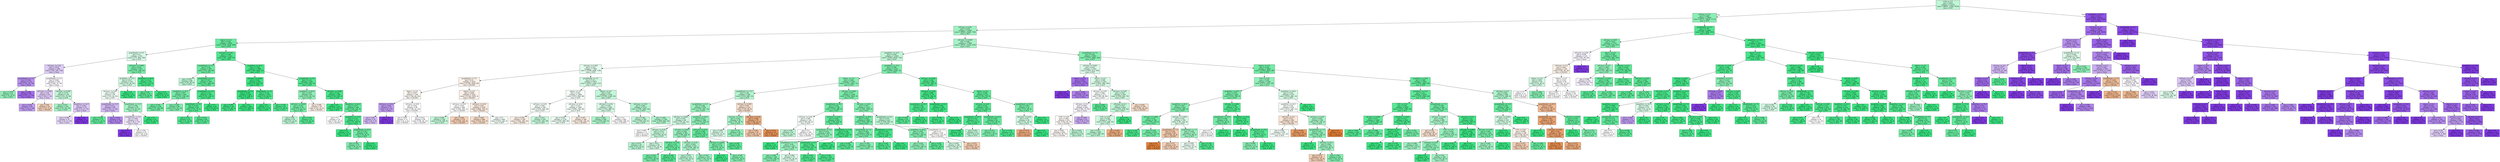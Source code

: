 digraph Tree {
node [shape=box, style="filled", color="black"] ;
0 [label="CCR <= 5.5\ngini = 0.612\nsamples = 33378\nvalue = [6650, 17289, 9439]\nclass = DCP", fillcolor="#bef6d6"] ;
1 [label="sdComp <= 0.2\ngini = 0.448\nsamples = 23926\nvalue = [6174, 16639, 1113]\nclass = DCP", fillcolor="#8af0b5"] ;
0 -> 1 [labeldistance=2.5, labelangle=45, headlabel="True"] ;
2 [label="sdComp <= 0.02\ngini = 0.478\nsamples = 19442\nvalue = [6082, 12640, 720]\nclass = DCP", fillcolor="#9ef2c1"] ;
1 -> 2 ;
3 [label="nbproc <= 4.5\ngini = 0.352\nsamples = 2054\nvalue = [164, 1624, 266]\nclass = DCP", fillcolor="#69eb9f"] ;
2 -> 3 ;
4 [label="graphDepth <= 6.5\ngini = 0.6\nsamples = 532\nvalue = [72, 264, 196]\nclass = DCP", fillcolor="#d7fae6"] ;
3 -> 4 ;
5 [label="sdComm <= 0.02\ngini = 0.614\nsamples = 308\nvalue = [54, 100, 154]\nclass = None", fillcolor="#deccf8"] ;
4 -> 5 ;
6 [label="graphDepth <= 3.5\ngini = 0.506\nsamples = 116\nvalue = [14, 26, 76]\nclass = None", fillcolor="#b991f1"] ;
5 -> 6 ;
7 [label="gini = 0.529\nsamples = 22\nvalue = [4, 14, 4]\nclass = DCP", fillcolor="#91f1b9"] ;
6 -> 7 ;
8 [label="gini = 0.386\nsamples = 94\nvalue = [10, 12, 72]\nclass = None", fillcolor="#a36eec"] ;
6 -> 8 ;
9 [label="graphDepth <= 3.5\ngini = 0.643\nsamples = 192\nvalue = [40, 74, 78]\nclass = None", fillcolor="#fbf8fe"] ;
5 -> 9 ;
10 [label="sdComm <= 0.065\ngini = 0.49\nsamples = 56\nvalue = [24, 0, 32]\nclass = None", fillcolor="#e0cef8"] ;
9 -> 10 ;
11 [label="gini = 0.444\nsamples = 36\nvalue = [12, 0, 24]\nclass = None", fillcolor="#c09cf2"] ;
10 -> 11 ;
12 [label="gini = 0.48\nsamples = 20\nvalue = [12, 0, 8]\nclass = DLS/DC", fillcolor="#f6d5bd"] ;
10 -> 12 ;
13 [label="sdComm <= 0.065\ngini = 0.576\nsamples = 136\nvalue = [16, 74, 46]\nclass = DCP", fillcolor="#c1f7d8"] ;
9 -> 13 ;
14 [label="gini = 0.541\nsamples = 102\nvalue = [12, 62, 28]\nclass = DCP", fillcolor="#a4f3c5"] ;
13 -> 14 ;
15 [label="graphSize <= 22.5\ngini = 0.581\nsamples = 34\nvalue = [4, 12, 18]\nclass = None", fillcolor="#ddc9f8"] ;
13 -> 15 ;
16 [label="gini = 0.594\nsamples = 32\nvalue = [4, 12, 16]\nclass = None", fillcolor="#e6d7fa"] ;
15 -> 16 ;
17 [label="gini = 0.0\nsamples = 2\nvalue = [0, 0, 2]\nclass = None", fillcolor="#8139e5"] ;
15 -> 17 ;
18 [label="sdComm <= 0.065\ngini = 0.422\nsamples = 224\nvalue = [18, 164, 42]\nclass = DCP", fillcolor="#7aeeab"] ;
4 -> 18 ;
19 [label="graphSize <= 75.0\ngini = 0.617\nsamples = 102\nvalue = [18, 50, 34]\nclass = DCP", fillcolor="#d0f9e1"] ;
18 -> 19 ;
20 [label="sdComm <= 0.02\ngini = 0.639\nsamples = 90\nvalue = [18, 38, 34]\nclass = DCP", fillcolor="#f1fdf6"] ;
19 -> 20 ;
21 [label="graphDepth <= 13.5\ngini = 0.612\nsamples = 46\nvalue = [10, 12, 24]\nclass = None", fillcolor="#d3b9f6"] ;
20 -> 21 ;
22 [label="gini = 0.278\nsamples = 12\nvalue = [2, 10, 0]\nclass = DCP", fillcolor="#61ea9a"] ;
21 -> 22 ;
23 [label="gini = 0.443\nsamples = 34\nvalue = [8, 2, 24]\nclass = None", fillcolor="#b185ef"] ;
21 -> 23 ;
24 [label="graphDepth <= 13.5\ngini = 0.566\nsamples = 44\nvalue = [8, 26, 10]\nclass = DCP", fillcolor="#a2f3c4"] ;
20 -> 24 ;
25 [label="graphDepth <= 9.0\ngini = 0.628\nsamples = 22\nvalue = [8, 4, 10]\nclass = None", fillcolor="#ede3fb"] ;
24 -> 25 ;
26 [label="gini = 0.0\nsamples = 2\nvalue = [0, 0, 2]\nclass = None", fillcolor="#8139e5"] ;
25 -> 26 ;
27 [label="gini = 0.64\nsamples = 20\nvalue = [8, 4, 8]\nclass = DLS/DC", fillcolor="#ffffff"] ;
25 -> 27 ;
28 [label="gini = 0.0\nsamples = 22\nvalue = [0, 22, 0]\nclass = DCP", fillcolor="#39e581"] ;
24 -> 28 ;
29 [label="gini = 0.0\nsamples = 12\nvalue = [0, 12, 0]\nclass = DCP", fillcolor="#39e581"] ;
19 -> 29 ;
30 [label="graphSize <= 40.0\ngini = 0.123\nsamples = 122\nvalue = [0, 114, 8]\nclass = DCP", fillcolor="#47e78a"] ;
18 -> 30 ;
31 [label="gini = 0.26\nsamples = 52\nvalue = [0, 44, 8]\nclass = DCP", fillcolor="#5dea98"] ;
30 -> 31 ;
32 [label="gini = 0.0\nsamples = 70\nvalue = [0, 70, 0]\nclass = DCP", fillcolor="#39e581"] ;
30 -> 32 ;
33 [label="sdComm <= 0.02\ngini = 0.196\nsamples = 1522\nvalue = [92, 1360, 70]\nclass = DCP", fillcolor="#4fe88f"] ;
3 -> 33 ;
34 [label="graphDepth <= 3.5\ngini = 0.38\nsamples = 436\nvalue = [52, 336, 48]\nclass = DCP", fillcolor="#6deca2"] ;
33 -> 34 ;
35 [label="gini = 0.553\nsamples = 88\nvalue = [30, 50, 8]\nclass = DCP", fillcolor="#bbf6d4"] ;
34 -> 35 ;
36 [label="graphDepth <= 6.5\ngini = 0.307\nsamples = 348\nvalue = [22, 286, 40]\nclass = DCP", fillcolor="#61ea9a"] ;
34 -> 36 ;
37 [label="graphSize <= 22.5\ngini = 0.397\nsamples = 208\nvalue = [12, 156, 40]\nclass = DCP", fillcolor="#76eda8"] ;
36 -> 37 ;
38 [label="gini = 0.342\nsamples = 128\nvalue = [0, 100, 28]\nclass = DCP", fillcolor="#70eca4"] ;
37 -> 38 ;
39 [label="gini = 0.465\nsamples = 80\nvalue = [12, 56, 12]\nclass = DCP", fillcolor="#7feead"] ;
37 -> 39 ;
40 [label="graphDepth <= 13.5\ngini = 0.133\nsamples = 140\nvalue = [10, 130, 0]\nclass = DCP", fillcolor="#48e78b"] ;
36 -> 40 ;
41 [label="graphDepth <= 9.0\ngini = 0.219\nsamples = 80\nvalue = [10, 70, 0]\nclass = DCP", fillcolor="#55e993"] ;
40 -> 41 ;
42 [label="gini = 0.18\nsamples = 20\nvalue = [2, 18, 0]\nclass = DCP", fillcolor="#4fe88f"] ;
41 -> 42 ;
43 [label="gini = 0.231\nsamples = 60\nvalue = [8, 52, 0]\nclass = DCP", fillcolor="#57e994"] ;
41 -> 43 ;
44 [label="gini = 0.0\nsamples = 60\nvalue = [0, 60, 0]\nclass = DCP", fillcolor="#39e581"] ;
40 -> 44 ;
45 [label="graphSize <= 22.5\ngini = 0.109\nsamples = 1086\nvalue = [40, 1024, 22]\nclass = DCP", fillcolor="#45e788"] ;
33 -> 45 ;
46 [label="sdComm <= 0.065\ngini = 0.031\nsamples = 644\nvalue = [0, 634, 10]\nclass = DCP", fillcolor="#3ce583"] ;
45 -> 46 ;
47 [label="graphDepth <= 3.5\ngini = 0.007\nsamples = 540\nvalue = [0, 538, 2]\nclass = DCP", fillcolor="#3ae581"] ;
46 -> 47 ;
48 [label="gini = 0.095\nsamples = 40\nvalue = [0, 38, 2]\nclass = DCP", fillcolor="#43e688"] ;
47 -> 48 ;
49 [label="gini = 0.0\nsamples = 500\nvalue = [0, 500, 0]\nclass = DCP", fillcolor="#39e581"] ;
47 -> 49 ;
50 [label="graphDepth <= 3.5\ngini = 0.142\nsamples = 104\nvalue = [0, 96, 8]\nclass = DCP", fillcolor="#49e78c"] ;
46 -> 50 ;
51 [label="gini = 0.0\nsamples = 12\nvalue = [0, 12, 0]\nclass = DCP", fillcolor="#39e581"] ;
50 -> 51 ;
52 [label="gini = 0.159\nsamples = 92\nvalue = [0, 84, 8]\nclass = DCP", fillcolor="#4ce78d"] ;
50 -> 52 ;
53 [label="graphDepth <= 9.0\ngini = 0.213\nsamples = 442\nvalue = [40, 390, 12]\nclass = DCP", fillcolor="#53e891"] ;
45 -> 53 ;
54 [label="graphSize <= 40.0\ngini = 0.507\nsamples = 82\nvalue = [16, 54, 12]\nclass = DCP", fillcolor="#8df0b6"] ;
53 -> 54 ;
55 [label="sdComm <= 0.065\ngini = 0.355\nsamples = 52\nvalue = [0, 40, 12]\nclass = DCP", fillcolor="#74eda7"] ;
54 -> 55 ;
56 [label="gini = 0.48\nsamples = 20\nvalue = [0, 12, 8]\nclass = DCP", fillcolor="#bdf6d5"] ;
55 -> 56 ;
57 [label="gini = 0.219\nsamples = 32\nvalue = [0, 28, 4]\nclass = DCP", fillcolor="#55e993"] ;
55 -> 57 ;
58 [label="gini = 0.498\nsamples = 30\nvalue = [16, 14, 0]\nclass = DLS/DC", fillcolor="#fcefe6"] ;
54 -> 58 ;
59 [label="sdComm <= 0.065\ngini = 0.124\nsamples = 360\nvalue = [24, 336, 0]\nclass = DCP", fillcolor="#47e78a"] ;
53 -> 59 ;
60 [label="gini = 0.0\nsamples = 214\nvalue = [0, 214, 0]\nclass = DCP", fillcolor="#39e581"] ;
59 -> 60 ;
61 [label="graphSize <= 40.0\ngini = 0.275\nsamples = 146\nvalue = [24, 122, 0]\nclass = DCP", fillcolor="#60ea9a"] ;
59 -> 61 ;
62 [label="gini = 0.5\nsamples = 32\nvalue = [16, 16, 0]\nclass = DLS/DC", fillcolor="#ffffff"] ;
61 -> 62 ;
63 [label="graphSize <= 75.0\ngini = 0.131\nsamples = 114\nvalue = [8, 106, 0]\nclass = DCP", fillcolor="#48e78b"] ;
61 -> 63 ;
64 [label="gini = 0.0\nsamples = 76\nvalue = [0, 76, 0]\nclass = DCP", fillcolor="#39e581"] ;
63 -> 64 ;
65 [label="graphDepth <= 25.5\ngini = 0.332\nsamples = 38\nvalue = [8, 30, 0]\nclass = DCP", fillcolor="#6eeca3"] ;
63 -> 65 ;
66 [label="gini = 0.391\nsamples = 30\nvalue = [8, 22, 0]\nclass = DCP", fillcolor="#81eeaf"] ;
65 -> 66 ;
67 [label="gini = 0.0\nsamples = 8\nvalue = [0, 8, 0]\nclass = DCP", fillcolor="#39e581"] ;
65 -> 67 ;
68 [label="sdComm <= 0.065\ngini = 0.482\nsamples = 17388\nvalue = [5918, 11016, 454]\nclass = DCP", fillcolor="#a7f3c7"] ;
2 -> 68 ;
69 [label="graphSize <= 22.5\ngini = 0.495\nsamples = 11084\nvalue = [4402, 6532, 150]\nclass = DCP", fillcolor="#c0f7d7"] ;
68 -> 69 ;
70 [label="sdComp <= 0.065\ngini = 0.514\nsamples = 7942\nvalue = [3598, 4206, 138]\nclass = DCP", fillcolor="#e3fbed"] ;
69 -> 70 ;
71 [label="graphDepth <= 3.5\ngini = 0.51\nsamples = 2270\nvalue = [1186, 1058, 26]\nclass = DLS/DC", fillcolor="#fcf2ea"] ;
70 -> 71 ;
72 [label="nbproc <= 4.5\ngini = 0.647\nsamples = 108\nvalue = [44, 40, 24]\nclass = DLS/DC", fillcolor="#fdf8f3"] ;
71 -> 72 ;
73 [label="sdComm <= 0.02\ngini = 0.444\nsamples = 12\nvalue = [4, 0, 8]\nclass = None", fillcolor="#c09cf2"] ;
72 -> 73 ;
74 [label="gini = 0.48\nsamples = 10\nvalue = [4, 0, 6]\nclass = None", fillcolor="#d5bdf6"] ;
73 -> 74 ;
75 [label="gini = 0.0\nsamples = 2\nvalue = [0, 0, 2]\nclass = None", fillcolor="#8139e5"] ;
73 -> 75 ;
76 [label="sdComm <= 0.02\ngini = 0.625\nsamples = 96\nvalue = [40, 40, 16]\nclass = DLS/DC", fillcolor="#ffffff"] ;
72 -> 76 ;
77 [label="gini = 0.667\nsamples = 12\nvalue = [4, 4, 4]\nclass = DLS/DC", fillcolor="#ffffff"] ;
76 -> 77 ;
78 [label="gini = 0.612\nsamples = 84\nvalue = [36, 36, 12]\nclass = DLS/DC", fillcolor="#ffffff"] ;
76 -> 78 ;
79 [label="nbproc <= 4.5\ngini = 0.499\nsamples = 2162\nvalue = [1142, 1018, 2]\nclass = DLS/DC", fillcolor="#fcf1ea"] ;
71 -> 79 ;
80 [label="sdComm <= 0.02\ngini = 0.503\nsamples = 606\nvalue = [302, 302, 2]\nclass = DLS/DC", fillcolor="#ffffff"] ;
79 -> 80 ;
81 [label="gini = 0.484\nsamples = 336\nvalue = [138, 198, 0]\nclass = DCP", fillcolor="#c3f7d9"] ;
80 -> 81 ;
82 [label="gini = 0.483\nsamples = 270\nvalue = [164, 104, 2]\nclass = DLS/DC", fillcolor="#f6d1b7"] ;
80 -> 82 ;
83 [label="sdComm <= 0.02\ngini = 0.497\nsamples = 1556\nvalue = [840, 716, 0]\nclass = DLS/DC", fillcolor="#fbece2"] ;
79 -> 83 ;
84 [label="gini = 0.487\nsamples = 888\nvalue = [516, 372, 0]\nclass = DLS/DC", fillcolor="#f8dcc8"] ;
83 -> 84 ;
85 [label="gini = 0.5\nsamples = 668\nvalue = [324, 344, 0]\nclass = DCP", fillcolor="#f3fdf8"] ;
83 -> 85 ;
86 [label="graphDepth <= 3.5\ngini = 0.511\nsamples = 5672\nvalue = [2412, 3148, 112]\nclass = DCP", fillcolor="#d2f9e3"] ;
70 -> 86 ;
87 [label="nbproc <= 4.5\ngini = 0.541\nsamples = 1968\nvalue = [912, 968, 88]\nclass = DCP", fillcolor="#f5fef8"] ;
86 -> 87 ;
88 [label="sdComm <= 0.02\ngini = 0.594\nsamples = 528\nvalue = [226, 242, 60]\nclass = DCP", fillcolor="#f5fef8"] ;
87 -> 88 ;
89 [label="gini = 0.558\nsamples = 326\nvalue = [164, 140, 22]\nclass = DLS/DC", fillcolor="#fcefe5"] ;
88 -> 89 ;
90 [label="gini = 0.615\nsamples = 202\nvalue = [62, 102, 38]\nclass = DCP", fillcolor="#c6f8db"] ;
88 -> 90 ;
91 [label="sdComm <= 0.02\ngini = 0.518\nsamples = 1440\nvalue = [686, 726, 28]\nclass = DCP", fillcolor="#f4fef8"] ;
87 -> 91 ;
92 [label="gini = 0.522\nsamples = 1132\nvalue = [520, 584, 28]\nclass = DCP", fillcolor="#eafcf2"] ;
91 -> 92 ;
93 [label="gini = 0.497\nsamples = 308\nvalue = [166, 142, 0]\nclass = DLS/DC", fillcolor="#fbede2"] ;
91 -> 93 ;
94 [label="nbproc <= 4.5\ngini = 0.49\nsamples = 3704\nvalue = [1500, 2180, 24]\nclass = DCP", fillcolor="#c2f7d8"] ;
86 -> 94 ;
95 [label="sdComm <= 0.02\ngini = 0.493\nsamples = 1588\nvalue = [702, 886, 0]\nclass = DCP", fillcolor="#d6fae5"] ;
94 -> 95 ;
96 [label="gini = 0.465\nsamples = 696\nvalue = [256, 440, 0]\nclass = DCP", fillcolor="#acf4ca"] ;
95 -> 96 ;
97 [label="gini = 0.5\nsamples = 892\nvalue = [446, 446, 0]\nclass = DLS/DC", fillcolor="#ffffff"] ;
95 -> 97 ;
98 [label="sdComm <= 0.02\ngini = 0.484\nsamples = 2116\nvalue = [798, 1294, 24]\nclass = DCP", fillcolor="#b4f5d0"] ;
94 -> 98 ;
99 [label="gini = 0.482\nsamples = 760\nvalue = [308, 452, 0]\nclass = DCP", fillcolor="#c0f7d7"] ;
98 -> 99 ;
100 [label="gini = 0.484\nsamples = 1356\nvalue = [490, 842, 24]\nclass = DCP", fillcolor="#aff4cc"] ;
98 -> 100 ;
101 [label="graphSize <= 75.0\ngini = 0.386\nsamples = 3142\nvalue = [804, 2326, 12]\nclass = DCP", fillcolor="#7eeead"] ;
69 -> 101 ;
102 [label="nbproc <= 4.5\ngini = 0.406\nsamples = 2756\nvalue = [762, 1982, 12]\nclass = DCP", fillcolor="#86efb2"] ;
101 -> 102 ;
103 [label="graphDepth <= 13.5\ngini = 0.49\nsamples = 588\nvalue = [216, 360, 12]\nclass = DCP", fillcolor="#b2f5ce"] ;
102 -> 103 ;
104 [label="graphDepth <= 6.5\ngini = 0.462\nsamples = 454\nvalue = [140, 302, 12]\nclass = DCP", fillcolor="#99f2be"] ;
103 -> 104 ;
105 [label="sdComp <= 0.065\ngini = 0.597\nsamples = 86\nvalue = [30, 44, 12]\nclass = DCP", fillcolor="#cef8e0"] ;
104 -> 105 ;
106 [label="gini = 0.667\nsamples = 12\nvalue = [4, 4, 4]\nclass = DLS/DC", fillcolor="#ffffff"] ;
105 -> 106 ;
107 [label="sdComm <= 0.02\ngini = 0.573\nsamples = 74\nvalue = [26, 40, 8]\nclass = DCP", fillcolor="#c5f7da"] ;
105 -> 107 ;
108 [label="gini = 0.473\nsamples = 26\nvalue = [10, 16, 0]\nclass = DCP", fillcolor="#b5f5d0"] ;
107 -> 108 ;
109 [label="gini = 0.611\nsamples = 48\nvalue = [16, 24, 8]\nclass = DCP", fillcolor="#cef8e0"] ;
107 -> 109 ;
110 [label="graphSize <= 40.0\ngini = 0.419\nsamples = 368\nvalue = [110, 258, 0]\nclass = DCP", fillcolor="#8df0b7"] ;
104 -> 110 ;
111 [label="sdComp <= 0.065\ngini = 0.438\nsamples = 302\nvalue = [98, 204, 0]\nclass = DCP", fillcolor="#98f1be"] ;
110 -> 111 ;
112 [label="sdComm <= 0.02\ngini = 0.32\nsamples = 70\nvalue = [14, 56, 0]\nclass = DCP", fillcolor="#6aeca0"] ;
111 -> 112 ;
113 [label="gini = 0.355\nsamples = 52\nvalue = [12, 40, 0]\nclass = DCP", fillcolor="#74eda7"] ;
112 -> 113 ;
114 [label="gini = 0.198\nsamples = 18\nvalue = [2, 16, 0]\nclass = DCP", fillcolor="#52e891"] ;
112 -> 114 ;
115 [label="sdComm <= 0.02\ngini = 0.462\nsamples = 232\nvalue = [84, 148, 0]\nclass = DCP", fillcolor="#a9f4c9"] ;
111 -> 115 ;
116 [label="gini = 0.479\nsamples = 116\nvalue = [46, 70, 0]\nclass = DCP", fillcolor="#bbf6d4"] ;
115 -> 116 ;
117 [label="gini = 0.441\nsamples = 116\nvalue = [38, 78, 0]\nclass = DCP", fillcolor="#99f2be"] ;
115 -> 117 ;
118 [label="sdComm <= 0.02\ngini = 0.298\nsamples = 66\nvalue = [12, 54, 0]\nclass = DCP", fillcolor="#65eb9d"] ;
110 -> 118 ;
119 [label="sdComp <= 0.065\ngini = 0.375\nsamples = 24\nvalue = [6, 18, 0]\nclass = DCP", fillcolor="#7beeab"] ;
118 -> 119 ;
120 [label="gini = 0.0\nsamples = 2\nvalue = [0, 2, 0]\nclass = DCP", fillcolor="#39e581"] ;
119 -> 120 ;
121 [label="gini = 0.397\nsamples = 22\nvalue = [6, 16, 0]\nclass = DCP", fillcolor="#83efb0"] ;
119 -> 121 ;
122 [label="gini = 0.245\nsamples = 42\nvalue = [6, 36, 0]\nclass = DCP", fillcolor="#5ae996"] ;
118 -> 122 ;
123 [label="sdComp <= 0.065\ngini = 0.491\nsamples = 134\nvalue = [76, 58, 0]\nclass = DLS/DC", fillcolor="#f9e1d0"] ;
103 -> 123 ;
124 [label="sdComm <= 0.02\ngini = 0.452\nsamples = 58\nvalue = [20, 38, 0]\nclass = DCP", fillcolor="#a1f3c3"] ;
123 -> 124 ;
125 [label="gini = 0.494\nsamples = 18\nvalue = [8, 10, 0]\nclass = DCP", fillcolor="#d7fae6"] ;
124 -> 125 ;
126 [label="gini = 0.42\nsamples = 40\nvalue = [12, 28, 0]\nclass = DCP", fillcolor="#8ef0b7"] ;
124 -> 126 ;
127 [label="sdComm <= 0.02\ngini = 0.388\nsamples = 76\nvalue = [56, 20, 0]\nclass = DLS/DC", fillcolor="#eeae80"] ;
123 -> 127 ;
128 [label="gini = 0.463\nsamples = 44\nvalue = [28, 16, 0]\nclass = DLS/DC", fillcolor="#f4c9aa"] ;
127 -> 128 ;
129 [label="gini = 0.219\nsamples = 32\nvalue = [28, 4, 0]\nclass = DLS/DC", fillcolor="#e99355"] ;
127 -> 129 ;
130 [label="sdComp <= 0.065\ngini = 0.377\nsamples = 2168\nvalue = [546, 1622, 0]\nclass = DCP", fillcolor="#7ceeab"] ;
102 -> 130 ;
131 [label="graphDepth <= 6.5\ngini = 0.334\nsamples = 746\nvalue = [158, 588, 0]\nclass = DCP", fillcolor="#6eeca3"] ;
130 -> 131 ;
132 [label="sdComm <= 0.02\ngini = 0.499\nsamples = 124\nvalue = [60, 64, 0]\nclass = DCP", fillcolor="#f3fdf7"] ;
131 -> 132 ;
133 [label="gini = 0.48\nsamples = 20\nvalue = [8, 12, 0]\nclass = DCP", fillcolor="#bdf6d5"] ;
132 -> 133 ;
134 [label="gini = 0.5\nsamples = 104\nvalue = [52, 52, 0]\nclass = DLS/DC", fillcolor="#ffffff"] ;
132 -> 134 ;
135 [label="sdComm <= 0.02\ngini = 0.265\nsamples = 622\nvalue = [98, 524, 0]\nclass = DCP", fillcolor="#5eea99"] ;
131 -> 135 ;
136 [label="graphDepth <= 9.0\ngini = 0.416\nsamples = 244\nvalue = [72, 172, 0]\nclass = DCP", fillcolor="#8cf0b6"] ;
135 -> 136 ;
137 [label="gini = 0.0\nsamples = 24\nvalue = [0, 24, 0]\nclass = DCP", fillcolor="#39e581"] ;
136 -> 137 ;
138 [label="graphDepth <= 13.5\ngini = 0.44\nsamples = 220\nvalue = [72, 148, 0]\nclass = DCP", fillcolor="#99f2be"] ;
136 -> 138 ;
139 [label="gini = 0.394\nsamples = 148\nvalue = [40, 108, 0]\nclass = DCP", fillcolor="#82efb0"] ;
138 -> 139 ;
140 [label="gini = 0.494\nsamples = 72\nvalue = [32, 40, 0]\nclass = DCP", fillcolor="#d7fae6"] ;
138 -> 140 ;
141 [label="graphDepth <= 13.5\ngini = 0.128\nsamples = 378\nvalue = [26, 352, 0]\nclass = DCP", fillcolor="#48e78a"] ;
135 -> 141 ;
142 [label="graphDepth <= 9.0\ngini = 0.181\nsamples = 258\nvalue = [26, 232, 0]\nclass = DCP", fillcolor="#4fe88f"] ;
141 -> 142 ;
143 [label="gini = 0.165\nsamples = 22\nvalue = [2, 20, 0]\nclass = DCP", fillcolor="#4de88e"] ;
142 -> 143 ;
144 [label="gini = 0.183\nsamples = 236\nvalue = [24, 212, 0]\nclass = DCP", fillcolor="#4fe88f"] ;
142 -> 144 ;
145 [label="gini = 0.0\nsamples = 120\nvalue = [0, 120, 0]\nclass = DCP", fillcolor="#39e581"] ;
141 -> 145 ;
146 [label="sdComm <= 0.02\ngini = 0.397\nsamples = 1422\nvalue = [388, 1034, 0]\nclass = DCP", fillcolor="#83efb0"] ;
130 -> 146 ;
147 [label="graphSize <= 40.0\ngini = 0.343\nsamples = 1000\nvalue = [220, 780, 0]\nclass = DCP", fillcolor="#71eca5"] ;
146 -> 147 ;
148 [label="graphDepth <= 7.5\ngini = 0.365\nsamples = 890\nvalue = [214, 676, 0]\nclass = DCP", fillcolor="#78eda9"] ;
147 -> 148 ;
149 [label="gini = 0.258\nsamples = 250\nvalue = [38, 212, 0]\nclass = DCP", fillcolor="#5cea98"] ;
148 -> 149 ;
150 [label="gini = 0.399\nsamples = 640\nvalue = [176, 464, 0]\nclass = DCP", fillcolor="#84efb1"] ;
148 -> 150 ;
151 [label="graphDepth <= 12.5\ngini = 0.103\nsamples = 110\nvalue = [6, 104, 0]\nclass = DCP", fillcolor="#44e688"] ;
147 -> 151 ;
152 [label="gini = 0.185\nsamples = 58\nvalue = [6, 52, 0]\nclass = DCP", fillcolor="#50e890"] ;
151 -> 152 ;
153 [label="gini = 0.0\nsamples = 52\nvalue = [0, 52, 0]\nclass = DCP", fillcolor="#39e581"] ;
151 -> 153 ;
154 [label="graphDepth <= 9.0\ngini = 0.479\nsamples = 422\nvalue = [168, 254, 0]\nclass = DCP", fillcolor="#bcf6d4"] ;
146 -> 154 ;
155 [label="graphSize <= 40.0\ngini = 0.395\nsamples = 192\nvalue = [52, 140, 0]\nclass = DCP", fillcolor="#83efb0"] ;
154 -> 155 ;
156 [label="gini = 0.422\nsamples = 152\nvalue = [46, 106, 0]\nclass = DCP", fillcolor="#8ff0b8"] ;
155 -> 156 ;
157 [label="gini = 0.255\nsamples = 40\nvalue = [6, 34, 0]\nclass = DCP", fillcolor="#5cea97"] ;
155 -> 157 ;
158 [label="graphDepth <= 13.5\ngini = 0.5\nsamples = 230\nvalue = [116, 114, 0]\nclass = DLS/DC", fillcolor="#fffdfc"] ;
154 -> 158 ;
159 [label="gini = 0.492\nsamples = 146\nvalue = [64, 82, 0]\nclass = DCP", fillcolor="#d4f9e3"] ;
158 -> 159 ;
160 [label="gini = 0.472\nsamples = 84\nvalue = [52, 32, 0]\nclass = DLS/DC", fillcolor="#f5cfb3"] ;
158 -> 160 ;
161 [label="sdComp <= 0.065\ngini = 0.194\nsamples = 386\nvalue = [42, 344, 0]\nclass = DCP", fillcolor="#51e890"] ;
101 -> 161 ;
162 [label="sdComm <= 0.02\ngini = 0.088\nsamples = 174\nvalue = [8, 166, 0]\nclass = DCP", fillcolor="#43e687"] ;
161 -> 162 ;
163 [label="graphDepth <= 25.5\ngini = 0.165\nsamples = 66\nvalue = [6, 60, 0]\nclass = DCP", fillcolor="#4de88e"] ;
162 -> 163 ;
164 [label="gini = 0.245\nsamples = 42\nvalue = [6, 36, 0]\nclass = DCP", fillcolor="#5ae996"] ;
163 -> 164 ;
165 [label="gini = 0.0\nsamples = 24\nvalue = [0, 24, 0]\nclass = DCP", fillcolor="#39e581"] ;
163 -> 165 ;
166 [label="graphDepth <= 25.5\ngini = 0.036\nsamples = 108\nvalue = [2, 106, 0]\nclass = DCP", fillcolor="#3de583"] ;
162 -> 166 ;
167 [label="gini = 0.056\nsamples = 70\nvalue = [2, 68, 0]\nclass = DCP", fillcolor="#3fe685"] ;
166 -> 167 ;
168 [label="gini = 0.0\nsamples = 38\nvalue = [0, 38, 0]\nclass = DCP", fillcolor="#39e581"] ;
166 -> 168 ;
169 [label="nbproc <= 4.5\ngini = 0.269\nsamples = 212\nvalue = [34, 178, 0]\nclass = DCP", fillcolor="#5fea99"] ;
161 -> 169 ;
170 [label="sdComm <= 0.02\ngini = 0.235\nsamples = 162\nvalue = [22, 140, 0]\nclass = DCP", fillcolor="#58e995"] ;
169 -> 170 ;
171 [label="graphDepth <= 25.5\ngini = 0.157\nsamples = 70\nvalue = [6, 64, 0]\nclass = DCP", fillcolor="#4ce78d"] ;
170 -> 171 ;
172 [label="gini = 0.064\nsamples = 60\nvalue = [2, 58, 0]\nclass = DCP", fillcolor="#40e685"] ;
171 -> 172 ;
173 [label="gini = 0.48\nsamples = 10\nvalue = [4, 6, 0]\nclass = DCP", fillcolor="#bdf6d5"] ;
171 -> 173 ;
174 [label="graphDepth <= 25.5\ngini = 0.287\nsamples = 92\nvalue = [16, 76, 0]\nclass = DCP", fillcolor="#63ea9c"] ;
170 -> 174 ;
175 [label="gini = 0.375\nsamples = 48\nvalue = [12, 36, 0]\nclass = DCP", fillcolor="#7beeab"] ;
174 -> 175 ;
176 [label="gini = 0.165\nsamples = 44\nvalue = [4, 40, 0]\nclass = DCP", fillcolor="#4de88e"] ;
174 -> 176 ;
177 [label="graphDepth <= 25.5\ngini = 0.365\nsamples = 50\nvalue = [12, 38, 0]\nclass = DCP", fillcolor="#78eda9"] ;
169 -> 177 ;
178 [label="sdComm <= 0.02\ngini = 0.49\nsamples = 28\nvalue = [12, 16, 0]\nclass = DCP", fillcolor="#cef8e0"] ;
177 -> 178 ;
179 [label="gini = 0.375\nsamples = 16\nvalue = [12, 4, 0]\nclass = DLS/DC", fillcolor="#eeab7b"] ;
178 -> 179 ;
180 [label="gini = 0.0\nsamples = 12\nvalue = [0, 12, 0]\nclass = DCP", fillcolor="#39e581"] ;
178 -> 180 ;
181 [label="gini = 0.0\nsamples = 22\nvalue = [0, 22, 0]\nclass = DCP", fillcolor="#39e581"] ;
177 -> 181 ;
182 [label="graphDepth <= 3.5\ngini = 0.434\nsamples = 6304\nvalue = [1516, 4484, 304]\nclass = DCP", fillcolor="#84efb1"] ;
68 -> 182 ;
183 [label="sdComp <= 0.065\ngini = 0.625\nsamples = 1302\nvalue = [454, 612, 236]\nclass = DCP", fillcolor="#dafae8"] ;
182 -> 183 ;
184 [label="nbproc <= 4.5\ngini = 0.393\nsamples = 100\nvalue = [10, 14, 76]\nclass = None", fillcolor="#a470ec"] ;
183 -> 184 ;
185 [label="gini = 0.0\nsamples = 20\nvalue = [0, 0, 20]\nclass = None", fillcolor="#8139e5"] ;
184 -> 185 ;
186 [label="gini = 0.464\nsamples = 80\nvalue = [10, 14, 56]\nclass = None", fillcolor="#af81ee"] ;
184 -> 186 ;
187 [label="nbproc <= 4.5\ngini = 0.598\nsamples = 1202\nvalue = [444, 598, 160]\nclass = DCP", fillcolor="#d7fae5"] ;
183 -> 187 ;
188 [label="sdComm <= 0.65\ngini = 0.666\nsamples = 272\nvalue = [86, 96, 90]\nclass = DCP", fillcolor="#f8fefb"] ;
187 -> 188 ;
189 [label="sdComm <= 0.2\ngini = 0.664\nsamples = 244\nvalue = [82, 72, 90]\nclass = None", fillcolor="#f9f5fe"] ;
188 -> 189 ;
190 [label="CCR <= 0.55\ngini = 0.663\nsamples = 222\nvalue = [82, 64, 76]\nclass = DLS/DC", fillcolor="#fefaf7"] ;
189 -> 190 ;
191 [label="gini = 0.661\nsamples = 206\nvalue = [78, 56, 72]\nclass = DLS/DC", fillcolor="#fef9f6"] ;
190 -> 191 ;
192 [label="gini = 0.625\nsamples = 16\nvalue = [4, 8, 4]\nclass = DCP", fillcolor="#bdf6d5"] ;
190 -> 192 ;
193 [label="gini = 0.463\nsamples = 22\nvalue = [0, 8, 14]\nclass = None", fillcolor="#c9aaf4"] ;
189 -> 193 ;
194 [label="gini = 0.245\nsamples = 28\nvalue = [4, 24, 0]\nclass = DCP", fillcolor="#5ae996"] ;
188 -> 194 ;
195 [label="sdComm <= 0.65\ngini = 0.555\nsamples = 930\nvalue = [358, 502, 70]\nclass = DCP", fillcolor="#cdf8df"] ;
187 -> 195 ;
196 [label="sdComm <= 0.2\ngini = 0.527\nsamples = 826\nvalue = [310, 474, 42]\nclass = DCP", fillcolor="#c0f7d7"] ;
195 -> 196 ;
197 [label="CCR <= 0.55\ngini = 0.538\nsamples = 778\nvalue = [310, 426, 42]\nclass = DCP", fillcolor="#cef9e0"] ;
196 -> 197 ;
198 [label="gini = 0.527\nsamples = 696\nvalue = [250, 406, 40]\nclass = DCP", fillcolor="#baf6d3"] ;
197 -> 198 ;
199 [label="gini = 0.405\nsamples = 82\nvalue = [60, 20, 2]\nclass = DLS/DC", fillcolor="#eeae7f"] ;
197 -> 199 ;
200 [label="gini = 0.0\nsamples = 48\nvalue = [0, 48, 0]\nclass = DCP", fillcolor="#39e581"] ;
196 -> 200 ;
201 [label="gini = 0.642\nsamples = 104\nvalue = [48, 28, 28]\nclass = DLS/DC", fillcolor="#f8decb"] ;
195 -> 201 ;
202 [label="nbproc <= 4.5\ngini = 0.356\nsamples = 5002\nvalue = [1062, 3872, 68]\nclass = DCP", fillcolor="#72eca5"] ;
182 -> 202 ;
203 [label="CCR <= 0.55\ngini = 0.439\nsamples = 1560\nvalue = [470, 1070, 20]\nclass = DCP", fillcolor="#92f1ba"] ;
202 -> 203 ;
204 [label="graphSize <= 40.0\ngini = 0.378\nsamples = 1050\nvalue = [254, 788, 8]\nclass = DCP", fillcolor="#7aeeaa"] ;
203 -> 204 ;
205 [label="graphSize <= 22.5\ngini = 0.397\nsamples = 932\nvalue = [242, 682, 8]\nclass = DCP", fillcolor="#81eeaf"] ;
204 -> 205 ;
206 [label="sdComp <= 0.065\ngini = 0.34\nsamples = 738\nvalue = [160, 578, 0]\nclass = DCP", fillcolor="#70eca4"] ;
205 -> 206 ;
207 [label="gini = 0.124\nsamples = 60\nvalue = [4, 56, 0]\nclass = DCP", fillcolor="#47e78a"] ;
206 -> 207 ;
208 [label="gini = 0.354\nsamples = 678\nvalue = [156, 522, 0]\nclass = DCP", fillcolor="#74eda7"] ;
206 -> 208 ;
209 [label="sdComp <= 0.065\ngini = 0.532\nsamples = 194\nvalue = [82, 104, 8]\nclass = DCP", fillcolor="#d8fae6"] ;
205 -> 209 ;
210 [label="graphDepth <= 7.5\ngini = 0.554\nsamples = 68\nvalue = [40, 20, 8]\nclass = DLS/DC", fillcolor="#f4caac"] ;
209 -> 210 ;
211 [label="gini = 0.0\nsamples = 4\nvalue = [4, 0, 0]\nclass = DLS/DC", fillcolor="#e58139"] ;
210 -> 211 ;
212 [label="gini = 0.57\nsamples = 64\nvalue = [36, 20, 8]\nclass = DLS/DC", fillcolor="#f6d1b7"] ;
210 -> 212 ;
213 [label="graphDepth <= 7.5\ngini = 0.444\nsamples = 126\nvalue = [42, 84, 0]\nclass = DCP", fillcolor="#9cf2c0"] ;
209 -> 213 ;
214 [label="gini = 0.499\nsamples = 80\nvalue = [38, 42, 0]\nclass = DCP", fillcolor="#ecfdf3"] ;
213 -> 214 ;
215 [label="gini = 0.159\nsamples = 46\nvalue = [4, 42, 0]\nclass = DCP", fillcolor="#4ce78d"] ;
213 -> 215 ;
216 [label="sdComp <= 0.065\ngini = 0.183\nsamples = 118\nvalue = [12, 106, 0]\nclass = DCP", fillcolor="#4fe88f"] ;
204 -> 216 ;
217 [label="graphDepth <= 25.5\ngini = 0.346\nsamples = 36\nvalue = [8, 28, 0]\nclass = DCP", fillcolor="#72eca5"] ;
216 -> 217 ;
218 [label="gini = 0.5\nsamples = 16\nvalue = [8, 8, 0]\nclass = DLS/DC", fillcolor="#ffffff"] ;
217 -> 218 ;
219 [label="gini = 0.0\nsamples = 20\nvalue = [0, 20, 0]\nclass = DCP", fillcolor="#39e581"] ;
217 -> 219 ;
220 [label="graphSize <= 75.0\ngini = 0.093\nsamples = 82\nvalue = [4, 78, 0]\nclass = DCP", fillcolor="#43e687"] ;
216 -> 220 ;
221 [label="gini = 0.0\nsamples = 50\nvalue = [0, 50, 0]\nclass = DCP", fillcolor="#39e581"] ;
220 -> 221 ;
222 [label="graphDepth <= 25.5\ngini = 0.219\nsamples = 32\nvalue = [4, 28, 0]\nclass = DCP", fillcolor="#55e993"] ;
220 -> 222 ;
223 [label="gini = 0.408\nsamples = 14\nvalue = [4, 10, 0]\nclass = DCP", fillcolor="#88efb3"] ;
222 -> 223 ;
224 [label="gini = 0.0\nsamples = 18\nvalue = [0, 18, 0]\nclass = DCP", fillcolor="#39e581"] ;
222 -> 224 ;
225 [label="graphSize <= 40.0\ngini = 0.514\nsamples = 510\nvalue = [216, 282, 12]\nclass = DCP", fillcolor="#d3f9e3"] ;
203 -> 225 ;
226 [label="graphSize <= 22.5\ngini = 0.525\nsamples = 454\nvalue = [216, 226, 12]\nclass = DCP", fillcolor="#f7fefa"] ;
225 -> 226 ;
227 [label="sdComm <= 0.2\ngini = 0.531\nsamples = 296\nvalue = [160, 124, 12]\nclass = DLS/DC", fillcolor="#fae5d6"] ;
226 -> 227 ;
228 [label="gini = 0.548\nsamples = 228\nvalue = [104, 112, 12]\nclass = DCP", fillcolor="#f2fdf7"] ;
227 -> 228 ;
229 [label="gini = 0.291\nsamples = 68\nvalue = [56, 12, 0]\nclass = DLS/DC", fillcolor="#eb9c63"] ;
227 -> 229 ;
230 [label="sdComm <= 0.65\ngini = 0.458\nsamples = 158\nvalue = [56, 102, 0]\nclass = DCP", fillcolor="#a6f3c6"] ;
226 -> 230 ;
231 [label="graphDepth <= 7.5\ngini = 0.421\nsamples = 146\nvalue = [44, 102, 0]\nclass = DCP", fillcolor="#8ef0b7"] ;
230 -> 231 ;
232 [label="gini = 0.0\nsamples = 16\nvalue = [0, 16, 0]\nclass = DCP", fillcolor="#39e581"] ;
231 -> 232 ;
233 [label="sdComm <= 0.2\ngini = 0.448\nsamples = 130\nvalue = [44, 86, 0]\nclass = DCP", fillcolor="#9ef2c1"] ;
231 -> 233 ;
234 [label="gini = 0.473\nsamples = 26\nvalue = [16, 10, 0]\nclass = DLS/DC", fillcolor="#f5d0b5"] ;
233 -> 234 ;
235 [label="gini = 0.393\nsamples = 104\nvalue = [28, 76, 0]\nclass = DCP", fillcolor="#82efaf"] ;
233 -> 235 ;
236 [label="gini = 0.0\nsamples = 12\nvalue = [12, 0, 0]\nclass = DLS/DC", fillcolor="#e58139"] ;
230 -> 236 ;
237 [label="gini = 0.0\nsamples = 56\nvalue = [0, 56, 0]\nclass = DCP", fillcolor="#39e581"] ;
225 -> 237 ;
238 [label="graphSize <= 40.0\ngini = 0.308\nsamples = 3442\nvalue = [592, 2802, 48]\nclass = DCP", fillcolor="#65eb9d"] ;
202 -> 238 ;
239 [label="graphSize <= 22.5\ngini = 0.27\nsamples = 2976\nvalue = [420, 2508, 48]\nclass = DCP", fillcolor="#5dea98"] ;
238 -> 239 ;
240 [label="CCR <= 0.55\ngini = 0.232\nsamples = 2028\nvalue = [216, 1764, 48]\nclass = DCP", fillcolor="#56e993"] ;
239 -> 240 ;
241 [label="sdComp <= 0.065\ngini = 0.257\nsamples = 1488\nvalue = [216, 1264, 8]\nclass = DCP", fillcolor="#5cea97"] ;
240 -> 241 ;
242 [label="gini = 0.204\nsamples = 208\nvalue = [24, 184, 0]\nclass = DCP", fillcolor="#53e891"] ;
241 -> 242 ;
243 [label="gini = 0.266\nsamples = 1280\nvalue = [192, 1080, 8]\nclass = DCP", fillcolor="#5dea98"] ;
241 -> 243 ;
244 [label="sdComm <= 0.65\ngini = 0.137\nsamples = 540\nvalue = [0, 500, 40]\nclass = DCP", fillcolor="#49e78b"] ;
240 -> 244 ;
245 [label="sdComm <= 0.2\ngini = 0.071\nsamples = 436\nvalue = [0, 420, 16]\nclass = DCP", fillcolor="#41e686"] ;
244 -> 245 ;
246 [label="gini = 0.0\nsamples = 148\nvalue = [0, 148, 0]\nclass = DCP", fillcolor="#39e581"] ;
245 -> 246 ;
247 [label="gini = 0.105\nsamples = 288\nvalue = [0, 272, 16]\nclass = DCP", fillcolor="#45e788"] ;
245 -> 247 ;
248 [label="gini = 0.355\nsamples = 104\nvalue = [0, 80, 24]\nclass = DCP", fillcolor="#74eda7"] ;
244 -> 248 ;
249 [label="graphDepth <= 7.5\ngini = 0.338\nsamples = 948\nvalue = [204, 744, 0]\nclass = DCP", fillcolor="#6feca4"] ;
239 -> 249 ;
250 [label="sdComp <= 0.065\ngini = 0.462\nsamples = 486\nvalue = [176, 310, 0]\nclass = DCP", fillcolor="#a9f4c9"] ;
249 -> 250 ;
251 [label="gini = 0.49\nsamples = 84\nvalue = [48, 36, 0]\nclass = DLS/DC", fillcolor="#f8e0ce"] ;
250 -> 251 ;
252 [label="CCR <= 0.55\ngini = 0.434\nsamples = 402\nvalue = [128, 274, 0]\nclass = DCP", fillcolor="#95f1bc"] ;
250 -> 252 ;
253 [label="gini = 0.446\nsamples = 232\nvalue = [78, 154, 0]\nclass = DCP", fillcolor="#9df2c1"] ;
252 -> 253 ;
254 [label="sdComm <= 0.55\ngini = 0.415\nsamples = 170\nvalue = [50, 120, 0]\nclass = DCP", fillcolor="#8bf0b5"] ;
252 -> 254 ;
255 [label="gini = 0.0\nsamples = 24\nvalue = [0, 24, 0]\nclass = DCP", fillcolor="#39e581"] ;
254 -> 255 ;
256 [label="gini = 0.45\nsamples = 146\nvalue = [50, 96, 0]\nclass = DCP", fillcolor="#a0f3c3"] ;
254 -> 256 ;
257 [label="sdComm <= 0.2\ngini = 0.114\nsamples = 462\nvalue = [28, 434, 0]\nclass = DCP", fillcolor="#46e789"] ;
249 -> 257 ;
258 [label="sdComp <= 0.065\ngini = 0.022\nsamples = 362\nvalue = [4, 358, 0]\nclass = DCP", fillcolor="#3be582"] ;
257 -> 258 ;
259 [label="gini = 0.051\nsamples = 152\nvalue = [4, 148, 0]\nclass = DCP", fillcolor="#3ee684"] ;
258 -> 259 ;
260 [label="gini = 0.0\nsamples = 210\nvalue = [0, 210, 0]\nclass = DCP", fillcolor="#39e581"] ;
258 -> 260 ;
261 [label="sdComm <= 0.65\ngini = 0.365\nsamples = 100\nvalue = [24, 76, 0]\nclass = DCP", fillcolor="#78eda9"] ;
257 -> 261 ;
262 [label="gini = 0.444\nsamples = 72\nvalue = [24, 48, 0]\nclass = DCP", fillcolor="#9cf2c0"] ;
261 -> 262 ;
263 [label="gini = 0.0\nsamples = 28\nvalue = [0, 28, 0]\nclass = DCP", fillcolor="#39e581"] ;
261 -> 263 ;
264 [label="sdComm <= 0.2\ngini = 0.466\nsamples = 466\nvalue = [172, 294, 0]\nclass = DCP", fillcolor="#adf4cb"] ;
238 -> 264 ;
265 [label="graphDepth <= 12.5\ngini = 0.305\nsamples = 298\nvalue = [56, 242, 0]\nclass = DCP", fillcolor="#67eb9e"] ;
264 -> 265 ;
266 [label="sdComp <= 0.065\ngini = 0.49\nsamples = 130\nvalue = [56, 74, 0]\nclass = DCP", fillcolor="#cff9e0"] ;
265 -> 266 ;
267 [label="gini = 0.0\nsamples = 24\nvalue = [0, 24, 0]\nclass = DCP", fillcolor="#39e581"] ;
266 -> 267 ;
268 [label="CCR <= 0.55\ngini = 0.498\nsamples = 106\nvalue = [56, 50, 0]\nclass = DLS/DC", fillcolor="#fcf2ea"] ;
266 -> 268 ;
269 [label="gini = 0.472\nsamples = 84\nvalue = [52, 32, 0]\nclass = DLS/DC", fillcolor="#f5cfb3"] ;
268 -> 269 ;
270 [label="gini = 0.298\nsamples = 22\nvalue = [4, 18, 0]\nclass = DCP", fillcolor="#65eb9d"] ;
268 -> 270 ;
271 [label="gini = 0.0\nsamples = 168\nvalue = [0, 168, 0]\nclass = DCP", fillcolor="#39e581"] ;
265 -> 271 ;
272 [label="graphDepth <= 25.5\ngini = 0.427\nsamples = 168\nvalue = [116, 52, 0]\nclass = DLS/DC", fillcolor="#f1b992"] ;
264 -> 272 ;
273 [label="graphDepth <= 12.5\ngini = 0.346\nsamples = 144\nvalue = [112, 32, 0]\nclass = DLS/DC", fillcolor="#eca572"] ;
272 -> 273 ;
274 [label="gini = 0.0\nsamples = 4\nvalue = [0, 4, 0]\nclass = DCP", fillcolor="#39e581"] ;
273 -> 274 ;
275 [label="sdComm <= 0.65\ngini = 0.32\nsamples = 140\nvalue = [112, 28, 0]\nclass = DLS/DC", fillcolor="#eca06a"] ;
273 -> 275 ;
276 [label="gini = 0.165\nsamples = 44\nvalue = [40, 4, 0]\nclass = DLS/DC", fillcolor="#e88e4d"] ;
275 -> 276 ;
277 [label="gini = 0.375\nsamples = 96\nvalue = [72, 24, 0]\nclass = DLS/DC", fillcolor="#eeab7b"] ;
275 -> 277 ;
278 [label="sdComm <= 0.65\ngini = 0.278\nsamples = 24\nvalue = [4, 20, 0]\nclass = DCP", fillcolor="#61ea9a"] ;
272 -> 278 ;
279 [label="gini = 0.0\nsamples = 8\nvalue = [0, 8, 0]\nclass = DCP", fillcolor="#39e581"] ;
278 -> 279 ;
280 [label="gini = 0.375\nsamples = 16\nvalue = [4, 12, 0]\nclass = DCP", fillcolor="#7beeab"] ;
278 -> 280 ;
281 [label="graphDepth <= 3.5\ngini = 0.197\nsamples = 4484\nvalue = [92, 3999, 393]\nclass = DCP", fillcolor="#50e890"] ;
1 -> 281 ;
282 [label="sdComp <= 0.65\ngini = 0.423\nsamples = 1143\nvalue = [82, 834, 227]\nclass = DCP", fillcolor="#7ceeac"] ;
281 -> 282 ;
283 [label="sdComm <= 0.65\ngini = 0.659\nsamples = 114\nvalue = [40, 30, 44]\nclass = None", fillcolor="#f8f4fe"] ;
282 -> 283 ;
284 [label="sdComm <= 0.2\ngini = 0.661\nsamples = 102\nvalue = [40, 30, 32]\nclass = DLS/DC", fillcolor="#fcf1e8"] ;
283 -> 284 ;
285 [label="nbproc <= 4.5\ngini = 0.605\nsamples = 40\nvalue = [14, 20, 6]\nclass = DCP", fillcolor="#d1f9e2"] ;
284 -> 285 ;
286 [label="gini = 0.5\nsamples = 12\nvalue = [6, 0, 6]\nclass = DLS/DC", fillcolor="#ffffff"] ;
285 -> 286 ;
287 [label="gini = 0.408\nsamples = 28\nvalue = [8, 20, 0]\nclass = DCP", fillcolor="#88efb3"] ;
285 -> 287 ;
288 [label="nbproc <= 4.5\ngini = 0.622\nsamples = 62\nvalue = [26, 10, 26]\nclass = DLS/DC", fillcolor="#ffffff"] ;
284 -> 288 ;
289 [label="gini = 0.667\nsamples = 6\nvalue = [2, 2, 2]\nclass = DLS/DC", fillcolor="#ffffff"] ;
288 -> 289 ;
290 [label="gini = 0.612\nsamples = 56\nvalue = [24, 8, 24]\nclass = DLS/DC", fillcolor="#ffffff"] ;
288 -> 290 ;
291 [label="gini = 0.0\nsamples = 12\nvalue = [0, 0, 12]\nclass = None", fillcolor="#8139e5"] ;
283 -> 291 ;
292 [label="nbproc <= 4.5\ngini = 0.356\nsamples = 1029\nvalue = [42, 804, 183]\nclass = DCP", fillcolor="#6eeca3"] ;
282 -> 292 ;
293 [label="sdComm <= 0.2\ngini = 0.499\nsamples = 407\nvalue = [42, 268, 97]\nclass = DCP", fillcolor="#92f1b9"] ;
292 -> 293 ;
294 [label="gini = 0.596\nsamples = 153\nvalue = [18, 64, 71]\nclass = None", fillcolor="#f5effd"] ;
293 -> 294 ;
295 [label="sdComm <= 0.65\ngini = 0.336\nsamples = 254\nvalue = [24, 204, 26]\nclass = DCP", fillcolor="#64eb9d"] ;
293 -> 295 ;
296 [label="gini = 0.227\nsamples = 46\nvalue = [0, 40, 6]\nclass = DCP", fillcolor="#57e994"] ;
295 -> 296 ;
297 [label="gini = 0.356\nsamples = 208\nvalue = [24, 164, 20]\nclass = DCP", fillcolor="#68eb9f"] ;
295 -> 297 ;
298 [label="sdComm <= 0.2\ngini = 0.238\nsamples = 622\nvalue = [0, 536, 86]\nclass = DCP", fillcolor="#59e995"] ;
292 -> 298 ;
299 [label="gini = 0.213\nsamples = 182\nvalue = [0, 160, 22]\nclass = DCP", fillcolor="#54e992"] ;
298 -> 299 ;
300 [label="sdComm <= 0.65\ngini = 0.249\nsamples = 440\nvalue = [0, 376, 64]\nclass = DCP", fillcolor="#5be996"] ;
298 -> 300 ;
301 [label="gini = 0.245\nsamples = 406\nvalue = [0, 348, 58]\nclass = DCP", fillcolor="#5ae996"] ;
300 -> 301 ;
302 [label="gini = 0.291\nsamples = 34\nvalue = [0, 28, 6]\nclass = DCP", fillcolor="#63eb9c"] ;
300 -> 302 ;
303 [label="graphSize <= 40.0\ngini = 0.1\nsamples = 3341\nvalue = [10, 3165, 166]\nclass = DCP", fillcolor="#44e688"] ;
281 -> 303 ;
304 [label="nbproc <= 4.5\ngini = 0.112\nsamples = 2663\nvalue = [4, 2505, 154]\nclass = DCP", fillcolor="#45e789"] ;
303 -> 304 ;
305 [label="sdComm <= 0.65\ngini = 0.169\nsamples = 799\nvalue = [4, 725, 70]\nclass = DCP", fillcolor="#4de88e"] ;
304 -> 305 ;
306 [label="sdComp <= 0.65\ngini = 0.089\nsamples = 650\nvalue = [4, 620, 26]\nclass = DCP", fillcolor="#43e687"] ;
305 -> 306 ;
307 [label="sdComm <= 0.2\ngini = 0.141\nsamples = 236\nvalue = [0, 218, 18]\nclass = DCP", fillcolor="#49e78b"] ;
306 -> 307 ;
308 [label="graphSize <= 22.5\ngini = 0.088\nsamples = 218\nvalue = [0, 208, 10]\nclass = DCP", fillcolor="#43e687"] ;
307 -> 308 ;
309 [label="gini = 0.0\nsamples = 156\nvalue = [0, 156, 0]\nclass = DCP", fillcolor="#39e581"] ;
308 -> 309 ;
310 [label="graphDepth <= 7.5\ngini = 0.271\nsamples = 62\nvalue = [0, 52, 10]\nclass = DCP", fillcolor="#5fea99"] ;
308 -> 310 ;
311 [label="gini = 0.5\nsamples = 4\nvalue = [0, 2, 2]\nclass = DCP", fillcolor="#ffffff"] ;
310 -> 311 ;
312 [label="gini = 0.238\nsamples = 58\nvalue = [0, 50, 8]\nclass = DCP", fillcolor="#59e995"] ;
310 -> 312 ;
313 [label="graphSize <= 22.5\ngini = 0.494\nsamples = 18\nvalue = [0, 10, 8]\nclass = DCP", fillcolor="#d7fae6"] ;
307 -> 313 ;
314 [label="gini = 0.444\nsamples = 12\nvalue = [0, 4, 8]\nclass = None", fillcolor="#c09cf2"] ;
313 -> 314 ;
315 [label="gini = 0.0\nsamples = 6\nvalue = [0, 6, 0]\nclass = DCP", fillcolor="#39e581"] ;
313 -> 315 ;
316 [label="graphSize <= 22.5\ngini = 0.057\nsamples = 414\nvalue = [4, 402, 8]\nclass = DCP", fillcolor="#3fe685"] ;
306 -> 316 ;
317 [label="sdComm <= 0.2\ngini = 0.063\nsamples = 246\nvalue = [0, 238, 8]\nclass = DCP", fillcolor="#40e685"] ;
316 -> 317 ;
318 [label="gini = 0.0\nsamples = 56\nvalue = [0, 56, 0]\nclass = DCP", fillcolor="#39e581"] ;
317 -> 318 ;
319 [label="gini = 0.081\nsamples = 190\nvalue = [0, 182, 8]\nclass = DCP", fillcolor="#42e687"] ;
317 -> 319 ;
320 [label="graphDepth <= 7.5\ngini = 0.046\nsamples = 168\nvalue = [4, 164, 0]\nclass = DCP", fillcolor="#3ee684"] ;
316 -> 320 ;
321 [label="sdComm <= 0.2\ngini = 0.108\nsamples = 70\nvalue = [4, 66, 0]\nclass = DCP", fillcolor="#45e789"] ;
320 -> 321 ;
322 [label="gini = 0.188\nsamples = 38\nvalue = [4, 34, 0]\nclass = DCP", fillcolor="#50e890"] ;
321 -> 322 ;
323 [label="gini = 0.0\nsamples = 32\nvalue = [0, 32, 0]\nclass = DCP", fillcolor="#39e581"] ;
321 -> 323 ;
324 [label="gini = 0.0\nsamples = 98\nvalue = [0, 98, 0]\nclass = DCP", fillcolor="#39e581"] ;
320 -> 324 ;
325 [label="graphSize <= 22.5\ngini = 0.416\nsamples = 149\nvalue = [0, 105, 44]\nclass = DCP", fillcolor="#8cf0b6"] ;
305 -> 325 ;
326 [label="sdComp <= 0.65\ngini = 0.375\nsamples = 48\nvalue = [0, 12, 36]\nclass = None", fillcolor="#ab7bee"] ;
325 -> 326 ;
327 [label="gini = 0.0\nsamples = 36\nvalue = [0, 0, 36]\nclass = None", fillcolor="#8139e5"] ;
326 -> 327 ;
328 [label="gini = 0.0\nsamples = 12\nvalue = [0, 12, 0]\nclass = DCP", fillcolor="#39e581"] ;
326 -> 328 ;
329 [label="sdComp <= 0.65\ngini = 0.146\nsamples = 101\nvalue = [0, 93, 8]\nclass = DCP", fillcolor="#4ae78c"] ;
325 -> 329 ;
330 [label="gini = 0.0\nsamples = 38\nvalue = [0, 38, 0]\nclass = DCP", fillcolor="#39e581"] ;
329 -> 330 ;
331 [label="graphDepth <= 7.5\ngini = 0.222\nsamples = 63\nvalue = [0, 55, 8]\nclass = DCP", fillcolor="#56e993"] ;
329 -> 331 ;
332 [label="gini = 0.0\nsamples = 13\nvalue = [0, 13, 0]\nclass = DCP", fillcolor="#39e581"] ;
331 -> 332 ;
333 [label="gini = 0.269\nsamples = 50\nvalue = [0, 42, 8]\nclass = DCP", fillcolor="#5fea99"] ;
331 -> 333 ;
334 [label="sdComm <= 0.2\ngini = 0.086\nsamples = 1864\nvalue = [0, 1780, 84]\nclass = DCP", fillcolor="#42e687"] ;
304 -> 334 ;
335 [label="graphSize <= 22.5\ngini = 0.18\nsamples = 480\nvalue = [0, 432, 48]\nclass = DCP", fillcolor="#4fe88f"] ;
334 -> 335 ;
336 [label="sdComp <= 0.65\ngini = 0.366\nsamples = 116\nvalue = [0, 88, 28]\nclass = DCP", fillcolor="#78eda9"] ;
335 -> 336 ;
337 [label="gini = 0.49\nsamples = 56\nvalue = [0, 32, 24]\nclass = DCP", fillcolor="#cef8e0"] ;
336 -> 337 ;
338 [label="gini = 0.124\nsamples = 60\nvalue = [0, 56, 4]\nclass = DCP", fillcolor="#47e78a"] ;
336 -> 338 ;
339 [label="graphDepth <= 7.5\ngini = 0.104\nsamples = 364\nvalue = [0, 344, 20]\nclass = DCP", fillcolor="#45e788"] ;
335 -> 339 ;
340 [label="gini = 0.0\nsamples = 124\nvalue = [0, 124, 0]\nclass = DCP", fillcolor="#39e581"] ;
339 -> 340 ;
341 [label="sdComp <= 0.65\ngini = 0.153\nsamples = 240\nvalue = [0, 220, 20]\nclass = DCP", fillcolor="#4be78c"] ;
339 -> 341 ;
342 [label="gini = 0.071\nsamples = 216\nvalue = [0, 208, 8]\nclass = DCP", fillcolor="#41e686"] ;
341 -> 342 ;
343 [label="gini = 0.5\nsamples = 24\nvalue = [0, 12, 12]\nclass = DCP", fillcolor="#ffffff"] ;
341 -> 343 ;
344 [label="sdComp <= 0.65\ngini = 0.051\nsamples = 1384\nvalue = [0, 1348, 36]\nclass = DCP", fillcolor="#3ee684"] ;
334 -> 344 ;
345 [label="sdComm <= 0.65\ngini = 0.038\nsamples = 936\nvalue = [0, 918, 18]\nclass = DCP", fillcolor="#3de683"] ;
344 -> 345 ;
346 [label="graphSize <= 22.5\ngini = 0.107\nsamples = 316\nvalue = [0, 298, 18]\nclass = DCP", fillcolor="#45e789"] ;
345 -> 346 ;
347 [label="gini = 0.133\nsamples = 252\nvalue = [0, 234, 18]\nclass = DCP", fillcolor="#48e78b"] ;
346 -> 347 ;
348 [label="gini = 0.0\nsamples = 64\nvalue = [0, 64, 0]\nclass = DCP", fillcolor="#39e581"] ;
346 -> 348 ;
349 [label="gini = 0.0\nsamples = 620\nvalue = [0, 620, 0]\nclass = DCP", fillcolor="#39e581"] ;
345 -> 349 ;
350 [label="sdComm <= 0.65\ngini = 0.077\nsamples = 448\nvalue = [0, 430, 18]\nclass = DCP", fillcolor="#41e686"] ;
344 -> 350 ;
351 [label="graphSize <= 22.5\ngini = 0.028\nsamples = 284\nvalue = [0, 280, 4]\nclass = DCP", fillcolor="#3ce583"] ;
350 -> 351 ;
352 [label="gini = 0.038\nsamples = 206\nvalue = [0, 202, 4]\nclass = DCP", fillcolor="#3de683"] ;
351 -> 352 ;
353 [label="gini = 0.0\nsamples = 78\nvalue = [0, 78, 0]\nclass = DCP", fillcolor="#39e581"] ;
351 -> 353 ;
354 [label="graphSize <= 22.5\ngini = 0.156\nsamples = 164\nvalue = [0, 150, 14]\nclass = DCP", fillcolor="#4be78d"] ;
350 -> 354 ;
355 [label="gini = 0.048\nsamples = 82\nvalue = [0, 80, 2]\nclass = DCP", fillcolor="#3ee684"] ;
354 -> 355 ;
356 [label="graphDepth <= 7.5\ngini = 0.25\nsamples = 82\nvalue = [0, 70, 12]\nclass = DCP", fillcolor="#5be997"] ;
354 -> 356 ;
357 [label="gini = 0.355\nsamples = 52\nvalue = [0, 40, 12]\nclass = DCP", fillcolor="#74eda7"] ;
356 -> 357 ;
358 [label="gini = 0.0\nsamples = 30\nvalue = [0, 30, 0]\nclass = DCP", fillcolor="#39e581"] ;
356 -> 358 ;
359 [label="sdComm <= 0.65\ngini = 0.052\nsamples = 678\nvalue = [6, 660, 12]\nclass = DCP", fillcolor="#3ee684"] ;
303 -> 359 ;
360 [label="gini = 0.0\nsamples = 546\nvalue = [0, 546, 0]\nclass = DCP", fillcolor="#39e581"] ;
359 -> 360 ;
361 [label="nbproc <= 4.5\ngini = 0.244\nsamples = 132\nvalue = [6, 114, 12]\nclass = DCP", fillcolor="#57e994"] ;
359 -> 361 ;
362 [label="graphSize <= 75.0\ngini = 0.117\nsamples = 64\nvalue = [4, 60, 0]\nclass = DCP", fillcolor="#46e789"] ;
361 -> 362 ;
363 [label="sdComp <= 0.65\ngini = 0.26\nsamples = 26\nvalue = [4, 22, 0]\nclass = DCP", fillcolor="#5dea98"] ;
362 -> 363 ;
364 [label="gini = 0.444\nsamples = 12\nvalue = [4, 8, 0]\nclass = DCP", fillcolor="#9cf2c0"] ;
363 -> 364 ;
365 [label="gini = 0.0\nsamples = 14\nvalue = [0, 14, 0]\nclass = DCP", fillcolor="#39e581"] ;
363 -> 365 ;
366 [label="gini = 0.0\nsamples = 38\nvalue = [0, 38, 0]\nclass = DCP", fillcolor="#39e581"] ;
362 -> 366 ;
367 [label="graphDepth <= 12.5\ngini = 0.337\nsamples = 68\nvalue = [2, 54, 12]\nclass = DCP", fillcolor="#6beca0"] ;
361 -> 367 ;
368 [label="gini = 0.0\nsamples = 24\nvalue = [0, 24, 0]\nclass = DCP", fillcolor="#39e581"] ;
367 -> 368 ;
369 [label="sdComp <= 0.65\ngini = 0.459\nsamples = 44\nvalue = [2, 30, 12]\nclass = DCP", fillcolor="#90f0b8"] ;
367 -> 369 ;
370 [label="graphSize <= 75.0\ngini = 0.133\nsamples = 28\nvalue = [2, 26, 0]\nclass = DCP", fillcolor="#48e78b"] ;
369 -> 370 ;
371 [label="gini = 0.0\nsamples = 16\nvalue = [0, 16, 0]\nclass = DCP", fillcolor="#39e581"] ;
370 -> 371 ;
372 [label="graphDepth <= 25.5\ngini = 0.278\nsamples = 12\nvalue = [2, 10, 0]\nclass = DCP", fillcolor="#61ea9a"] ;
370 -> 372 ;
373 [label="gini = 0.32\nsamples = 10\nvalue = [2, 8, 0]\nclass = DCP", fillcolor="#6aeca0"] ;
372 -> 373 ;
374 [label="gini = 0.0\nsamples = 2\nvalue = [0, 2, 0]\nclass = DCP", fillcolor="#39e581"] ;
372 -> 374 ;
375 [label="graphSize <= 75.0\ngini = 0.375\nsamples = 16\nvalue = [0, 4, 12]\nclass = None", fillcolor="#ab7bee"] ;
369 -> 375 ;
376 [label="gini = 0.0\nsamples = 12\nvalue = [0, 0, 12]\nclass = None", fillcolor="#8139e5"] ;
375 -> 376 ;
377 [label="gini = 0.0\nsamples = 4\nvalue = [0, 4, 0]\nclass = DCP", fillcolor="#39e581"] ;
375 -> 377 ;
378 [label="graphSize <= 22.5\ngini = 0.217\nsamples = 9452\nvalue = [476, 650, 8326]\nclass = None", fillcolor="#9152e8"] ;
0 -> 378 [labeldistance=2.5, labelangle=-45, headlabel="False"] ;
379 [label="sdComm <= 2.0\ngini = 0.369\nsamples = 3404\nvalue = [348, 406, 2650]\nclass = None", fillcolor="#a16bec"] ;
378 -> 379 ;
380 [label="sdComp <= 6.5\ngini = 0.428\nsamples = 1154\nvalue = [0, 358, 796]\nclass = None", fillcolor="#ba92f1"] ;
379 -> 380 ;
381 [label="graphDepth <= 3.5\ngini = 0.135\nsamples = 578\nvalue = [0, 42, 536]\nclass = None", fillcolor="#8b49e7"] ;
380 -> 381 ;
382 [label="sdComp <= 2.0\ngini = 0.477\nsamples = 56\nvalue = [0, 22, 34]\nclass = None", fillcolor="#d3b9f6"] ;
381 -> 382 ;
383 [label="nbproc <= 4.5\ngini = 0.32\nsamples = 40\nvalue = [0, 8, 32]\nclass = None", fillcolor="#a06aec"] ;
382 -> 383 ;
384 [label="gini = 0.0\nsamples = 32\nvalue = [0, 0, 32]\nclass = None", fillcolor="#8139e5"] ;
383 -> 384 ;
385 [label="gini = 0.0\nsamples = 8\nvalue = [0, 8, 0]\nclass = DCP", fillcolor="#39e581"] ;
383 -> 385 ;
386 [label="gini = 0.219\nsamples = 16\nvalue = [0, 14, 2]\nclass = DCP", fillcolor="#55e993"] ;
382 -> 386 ;
387 [label="nbproc <= 4.5\ngini = 0.074\nsamples = 522\nvalue = [0, 20, 502]\nclass = None", fillcolor="#8641e6"] ;
381 -> 387 ;
388 [label="sdComp <= 2.0\ngini = 0.107\nsamples = 354\nvalue = [0, 20, 334]\nclass = None", fillcolor="#8945e7"] ;
387 -> 388 ;
389 [label="gini = 0.0\nsamples = 114\nvalue = [0, 0, 114]\nclass = None", fillcolor="#8139e5"] ;
388 -> 389 ;
390 [label="gini = 0.153\nsamples = 240\nvalue = [0, 20, 220]\nclass = None", fillcolor="#8c4be7"] ;
388 -> 390 ;
391 [label="gini = 0.0\nsamples = 168\nvalue = [0, 0, 168]\nclass = None", fillcolor="#8139e5"] ;
387 -> 391 ;
392 [label="graphDepth <= 3.5\ngini = 0.495\nsamples = 576\nvalue = [0, 316, 260]\nclass = DCP", fillcolor="#dcfae9"] ;
380 -> 392 ;
393 [label="nbproc <= 4.5\ngini = 0.346\nsamples = 180\nvalue = [0, 40, 140]\nclass = None", fillcolor="#a572ec"] ;
392 -> 393 ;
394 [label="gini = 0.0\nsamples = 24\nvalue = [0, 0, 24]\nclass = None", fillcolor="#8139e5"] ;
393 -> 394 ;
395 [label="gini = 0.381\nsamples = 156\nvalue = [0, 40, 116]\nclass = None", fillcolor="#ac7dee"] ;
393 -> 395 ;
396 [label="gini = 0.422\nsamples = 396\nvalue = [0, 276, 120]\nclass = DCP", fillcolor="#8ff0b8"] ;
392 -> 396 ;
397 [label="nbproc <= 4.5\ngini = 0.297\nsamples = 2250\nvalue = [348, 48, 1854]\nclass = None", fillcolor="#9b62ea"] ;
379 -> 397 ;
398 [label="sdComm <= 6.5\ngini = 0.428\nsamples = 1376\nvalue = [348, 48, 980]\nclass = None", fillcolor="#b285ef"] ;
397 -> 398 ;
399 [label="sdComp <= 6.5\ngini = 0.481\nsamples = 764\nvalue = [276, 12, 476]\nclass = None", fillcolor="#cbaef4"] ;
398 -> 399 ;
400 [label="sdComp <= 2.0\ngini = 0.389\nsamples = 536\nvalue = [124, 12, 400]\nclass = None", fillcolor="#ab7aee"] ;
399 -> 400 ;
401 [label="gini = 0.278\nsamples = 72\nvalue = [0, 12, 60]\nclass = None", fillcolor="#9a61ea"] ;
400 -> 401 ;
402 [label="graphDepth <= 3.5\ngini = 0.392\nsamples = 464\nvalue = [124, 0, 340]\nclass = None", fillcolor="#af81ee"] ;
400 -> 402 ;
403 [label="gini = 0.0\nsamples = 8\nvalue = [0, 0, 8]\nclass = None", fillcolor="#8139e5"] ;
402 -> 403 ;
404 [label="gini = 0.396\nsamples = 456\nvalue = [124, 0, 332]\nclass = None", fillcolor="#b083ef"] ;
402 -> 404 ;
405 [label="graphDepth <= 3.5\ngini = 0.444\nsamples = 228\nvalue = [152, 0, 76]\nclass = DLS/DC", fillcolor="#f2c09c"] ;
399 -> 405 ;
406 [label="gini = 0.0\nsamples = 14\nvalue = [0, 0, 14]\nclass = None", fillcolor="#8139e5"] ;
405 -> 406 ;
407 [label="gini = 0.412\nsamples = 214\nvalue = [152, 0, 62]\nclass = DLS/DC", fillcolor="#f0b48a"] ;
405 -> 407 ;
408 [label="sdComp <= 2.0\ngini = 0.304\nsamples = 612\nvalue = [72, 36, 504]\nclass = None", fillcolor="#9a61ea"] ;
398 -> 408 ;
409 [label="graphDepth <= 3.5\ngini = 0.638\nsamples = 184\nvalue = [72, 36, 76]\nclass = None", fillcolor="#faf8fe"] ;
408 -> 409 ;
410 [label="gini = 0.426\nsamples = 52\nvalue = [36, 0, 16]\nclass = DLS/DC", fillcolor="#f1b991"] ;
409 -> 410 ;
411 [label="gini = 0.645\nsamples = 132\nvalue = [36, 36, 60]\nclass = None", fillcolor="#e0cef8"] ;
409 -> 411 ;
412 [label="gini = 0.0\nsamples = 428\nvalue = [0, 0, 428]\nclass = None", fillcolor="#8139e5"] ;
408 -> 412 ;
413 [label="gini = 0.0\nsamples = 874\nvalue = [0, 0, 874]\nclass = None", fillcolor="#8139e5"] ;
397 -> 413 ;
414 [label="graphDepth <= 9.0\ngini = 0.117\nsamples = 6048\nvalue = [128, 244, 5676]\nclass = None", fillcolor="#8946e7"] ;
378 -> 414 ;
415 [label="gini = 0.0\nsamples = 992\nvalue = [0, 0, 992]\nclass = None", fillcolor="#8139e5"] ;
414 -> 415 ;
416 [label="graphSize <= 40.0\ngini = 0.139\nsamples = 5056\nvalue = [128, 244, 4684]\nclass = None", fillcolor="#8b48e7"] ;
414 -> 416 ;
417 [label="sdComp <= 2.0\ngini = 0.203\nsamples = 1270\nvalue = [12, 132, 1126]\nclass = None", fillcolor="#9152e8"] ;
416 -> 417 ;
418 [label="nbproc <= 4.5\ngini = 0.44\nsamples = 206\nvalue = [12, 48, 146]\nclass = None", fillcolor="#b184ef"] ;
417 -> 418 ;
419 [label="sdComm <= 2.0\ngini = 0.562\nsamples = 132\nvalue = [12, 48, 72]\nclass = None", fillcolor="#dbc6f8"] ;
418 -> 419 ;
420 [label="gini = 0.595\nsamples = 98\nvalue = [12, 48, 38]\nclass = DCP", fillcolor="#defbea"] ;
419 -> 420 ;
421 [label="gini = 0.0\nsamples = 34\nvalue = [0, 0, 34]\nclass = None", fillcolor="#8139e5"] ;
419 -> 421 ;
422 [label="gini = 0.0\nsamples = 74\nvalue = [0, 0, 74]\nclass = None", fillcolor="#8139e5"] ;
418 -> 422 ;
423 [label="sdComm <= 6.5\ngini = 0.145\nsamples = 1064\nvalue = [0, 84, 980]\nclass = None", fillcolor="#8c4ae7"] ;
417 -> 423 ;
424 [label="sdComp <= 6.5\ngini = 0.013\nsamples = 622\nvalue = [0, 4, 618]\nclass = None", fillcolor="#823ae5"] ;
423 -> 424 ;
425 [label="gini = 0.0\nsamples = 318\nvalue = [0, 0, 318]\nclass = None", fillcolor="#8139e5"] ;
424 -> 425 ;
426 [label="nbproc <= 4.5\ngini = 0.026\nsamples = 304\nvalue = [0, 4, 300]\nclass = None", fillcolor="#833ce5"] ;
424 -> 426 ;
427 [label="sdComm <= 2.0\ngini = 0.032\nsamples = 248\nvalue = [0, 4, 244]\nclass = None", fillcolor="#833ce5"] ;
426 -> 427 ;
428 [label="gini = 0.034\nsamples = 232\nvalue = [0, 4, 228]\nclass = None", fillcolor="#833ce5"] ;
427 -> 428 ;
429 [label="gini = 0.0\nsamples = 16\nvalue = [0, 0, 16]\nclass = None", fillcolor="#8139e5"] ;
427 -> 429 ;
430 [label="gini = 0.0\nsamples = 56\nvalue = [0, 0, 56]\nclass = None", fillcolor="#8139e5"] ;
426 -> 430 ;
431 [label="nbproc <= 4.5\ngini = 0.296\nsamples = 442\nvalue = [0, 80, 362]\nclass = None", fillcolor="#9d65eb"] ;
423 -> 431 ;
432 [label="sdComp <= 6.5\ngini = 0.061\nsamples = 126\nvalue = [0, 4, 122]\nclass = None", fillcolor="#853fe6"] ;
431 -> 432 ;
433 [label="gini = 0.0\nsamples = 38\nvalue = [0, 0, 38]\nclass = None", fillcolor="#8139e5"] ;
432 -> 433 ;
434 [label="gini = 0.087\nsamples = 88\nvalue = [0, 4, 84]\nclass = None", fillcolor="#8742e6"] ;
432 -> 434 ;
435 [label="sdComp <= 6.5\ngini = 0.365\nsamples = 316\nvalue = [0, 76, 240]\nclass = None", fillcolor="#a978ed"] ;
431 -> 435 ;
436 [label="gini = 0.346\nsamples = 216\nvalue = [0, 48, 168]\nclass = None", fillcolor="#a572ec"] ;
435 -> 436 ;
437 [label="gini = 0.403\nsamples = 100\nvalue = [0, 28, 72]\nclass = None", fillcolor="#b286ef"] ;
435 -> 437 ;
438 [label="sdComm <= 6.5\ngini = 0.115\nsamples = 3786\nvalue = [116, 112, 3558]\nclass = None", fillcolor="#8945e7"] ;
416 -> 438 ;
439 [label="sdComm <= 2.0\ngini = 0.135\nsamples = 3010\nvalue = [116, 98, 2796]\nclass = None", fillcolor="#8a48e7"] ;
438 -> 439 ;
440 [label="nbproc <= 4.5\ngini = 0.078\nsamples = 1538\nvalue = [16, 46, 1476]\nclass = None", fillcolor="#8641e6"] ;
439 -> 440 ;
441 [label="sdComp <= 6.5\ngini = 0.019\nsamples = 854\nvalue = [0, 8, 846]\nclass = None", fillcolor="#823be5"] ;
440 -> 441 ;
442 [label="gini = 0.0\nsamples = 518\nvalue = [0, 0, 518]\nclass = None", fillcolor="#8139e5"] ;
441 -> 442 ;
443 [label="graphDepth <= 25.5\ngini = 0.046\nsamples = 336\nvalue = [0, 8, 328]\nclass = None", fillcolor="#843ee6"] ;
441 -> 443 ;
444 [label="gini = 0.0\nsamples = 52\nvalue = [0, 0, 52]\nclass = None", fillcolor="#8139e5"] ;
443 -> 444 ;
445 [label="gini = 0.055\nsamples = 284\nvalue = [0, 8, 276]\nclass = None", fillcolor="#853fe6"] ;
443 -> 445 ;
446 [label="graphSize <= 75.0\ngini = 0.148\nsamples = 684\nvalue = [16, 38, 630]\nclass = None", fillcolor="#8c4ae7"] ;
440 -> 446 ;
447 [label="sdComp <= 6.5\ngini = 0.228\nsamples = 426\nvalue = [16, 38, 372]\nclass = None", fillcolor="#9355e9"] ;
446 -> 447 ;
448 [label="sdComp <= 2.0\ngini = 0.393\nsamples = 222\nvalue = [16, 38, 168]\nclass = None", fillcolor="#a673ed"] ;
447 -> 448 ;
449 [label="gini = 0.0\nsamples = 48\nvalue = [0, 0, 48]\nclass = None", fillcolor="#8139e5"] ;
448 -> 449 ;
450 [label="gini = 0.468\nsamples = 174\nvalue = [16, 38, 120]\nclass = None", fillcolor="#b388ef"] ;
448 -> 450 ;
451 [label="gini = 0.0\nsamples = 204\nvalue = [0, 0, 204]\nclass = None", fillcolor="#8139e5"] ;
447 -> 451 ;
452 [label="gini = 0.0\nsamples = 258\nvalue = [0, 0, 258]\nclass = None", fillcolor="#8139e5"] ;
446 -> 452 ;
453 [label="graphDepth <= 25.5\ngini = 0.19\nsamples = 1472\nvalue = [100, 52, 1320]\nclass = None", fillcolor="#8f4fe8"] ;
439 -> 453 ;
454 [label="sdComp <= 6.5\ngini = 0.068\nsamples = 912\nvalue = [16, 16, 880]\nclass = None", fillcolor="#8540e6"] ;
453 -> 454 ;
455 [label="gini = 0.0\nsamples = 680\nvalue = [0, 0, 680]\nclass = None", fillcolor="#8139e5"] ;
454 -> 455 ;
456 [label="graphSize <= 75.0\ngini = 0.247\nsamples = 232\nvalue = [16, 16, 200]\nclass = None", fillcolor="#9456e9"] ;
454 -> 456 ;
457 [label="gini = 0.366\nsamples = 146\nvalue = [16, 16, 114]\nclass = None", fillcolor="#a06aeb"] ;
456 -> 457 ;
458 [label="gini = 0.0\nsamples = 86\nvalue = [0, 0, 86]\nclass = None", fillcolor="#8139e5"] ;
456 -> 458 ;
459 [label="sdComp <= 2.0\ngini = 0.356\nsamples = 560\nvalue = [84, 36, 440]\nclass = None", fillcolor="#a16bec"] ;
453 -> 459 ;
460 [label="nbproc <= 4.5\ngini = 0.425\nsamples = 176\nvalue = [12, 36, 128]\nclass = None", fillcolor="#ac7dee"] ;
459 -> 460 ;
461 [label="gini = 0.0\nsamples = 24\nvalue = [0, 0, 24]\nclass = None", fillcolor="#8139e5"] ;
460 -> 461 ;
462 [label="gini = 0.47\nsamples = 152\nvalue = [12, 36, 104]\nclass = None", fillcolor="#b58bf0"] ;
460 -> 462 ;
463 [label="nbproc <= 4.5\ngini = 0.305\nsamples = 384\nvalue = [72, 0, 312]\nclass = None", fillcolor="#9e67eb"] ;
459 -> 463 ;
464 [label="sdComp <= 6.5\ngini = 0.444\nsamples = 108\nvalue = [36, 0, 72]\nclass = None", fillcolor="#c09cf2"] ;
463 -> 464 ;
465 [label="gini = 0.49\nsamples = 84\nvalue = [36, 0, 48]\nclass = None", fillcolor="#e0cef8"] ;
464 -> 465 ;
466 [label="gini = 0.0\nsamples = 24\nvalue = [0, 0, 24]\nclass = None", fillcolor="#8139e5"] ;
464 -> 466 ;
467 [label="sdComp <= 6.5\ngini = 0.227\nsamples = 276\nvalue = [36, 0, 240]\nclass = None", fillcolor="#9457e9"] ;
463 -> 467 ;
468 [label="gini = 0.266\nsamples = 228\nvalue = [36, 0, 192]\nclass = None", fillcolor="#995eea"] ;
467 -> 468 ;
469 [label="gini = 0.0\nsamples = 48\nvalue = [0, 0, 48]\nclass = None", fillcolor="#8139e5"] ;
467 -> 469 ;
470 [label="graphSize <= 75.0\ngini = 0.035\nsamples = 776\nvalue = [0, 14, 762]\nclass = None", fillcolor="#833de5"] ;
438 -> 470 ;
471 [label="sdComp <= 2.0\ngini = 0.195\nsamples = 128\nvalue = [0, 14, 114]\nclass = None", fillcolor="#9051e8"] ;
470 -> 471 ;
472 [label="nbproc <= 4.5\ngini = 0.289\nsamples = 80\nvalue = [0, 14, 66]\nclass = None", fillcolor="#9c63eb"] ;
471 -> 472 ;
473 [label="gini = 0.301\nsamples = 76\nvalue = [0, 14, 62]\nclass = None", fillcolor="#9d66eb"] ;
472 -> 473 ;
474 [label="gini = 0.0\nsamples = 4\nvalue = [0, 0, 4]\nclass = None", fillcolor="#8139e5"] ;
472 -> 474 ;
475 [label="gini = 0.0\nsamples = 48\nvalue = [0, 0, 48]\nclass = None", fillcolor="#8139e5"] ;
471 -> 475 ;
476 [label="gini = 0.0\nsamples = 648\nvalue = [0, 0, 648]\nclass = None", fillcolor="#8139e5"] ;
470 -> 476 ;
}